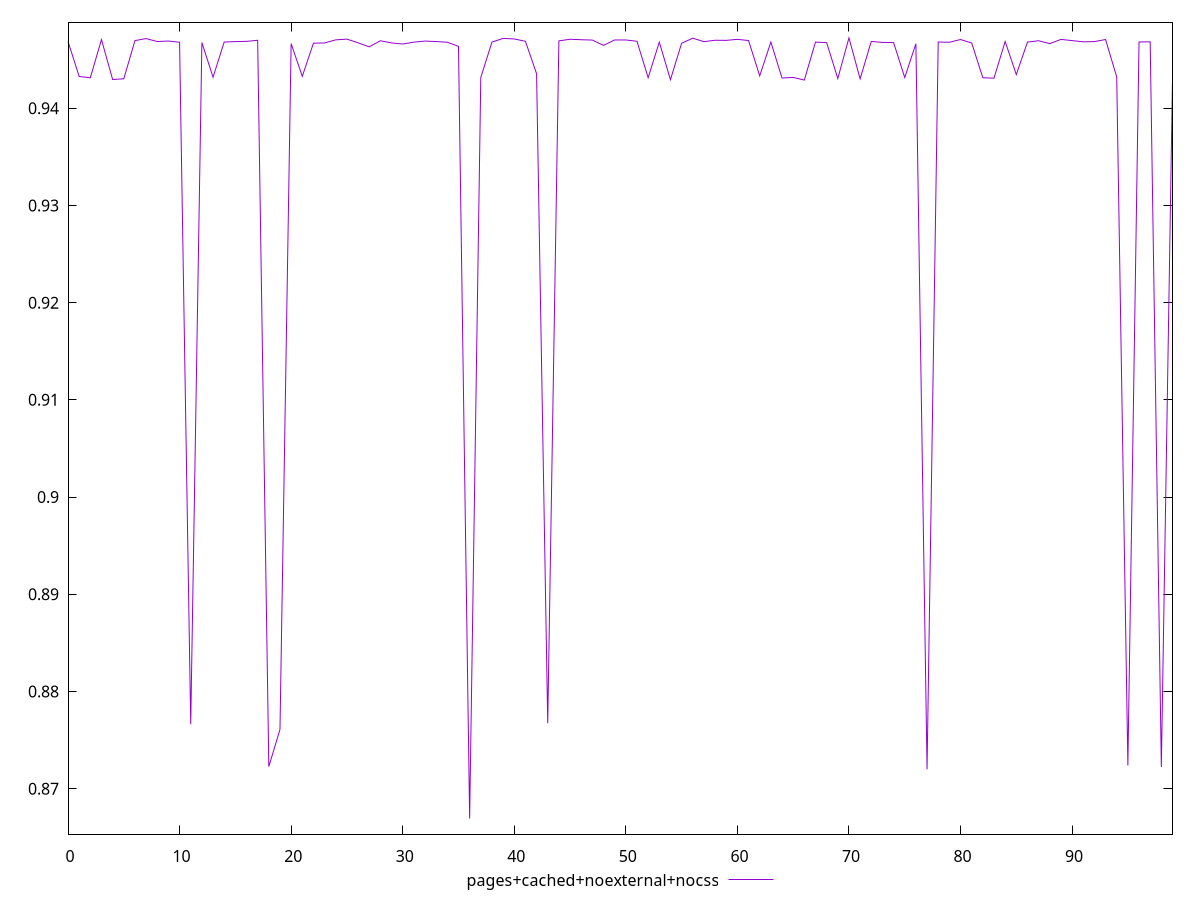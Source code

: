 reset

$pagesCachedNoexternalNocss <<EOF
0 0.9468746472654931
1 0.9432712658059027
2 0.9431344586679942
3 0.9470680216884486
4 0.9429574775537074
5 0.94303148125463
6 0.9469585483880885
7 0.9471696594716177
8 0.9468653257143995
9 0.9469161832634945
10 0.9467877367411556
11 0.8766232613733724
12 0.9467586811014919
13 0.94319351910991
14 0.946811444683743
15 0.9468593178370096
16 0.9468825741394159
17 0.9469927732008656
18 0.8722681687042164
19 0.8760925410826748
20 0.9466492046503254
21 0.9432849687710732
22 0.9466942474280536
23 0.9467169813083517
24 0.947035972070866
25 0.9471132771651486
26 0.9467340690053518
27 0.9463159761673243
28 0.9469424686011556
29 0.9467242190168765
30 0.9466084882978812
31 0.946801460719005
32 0.9469124449514007
33 0.9468620322302889
34 0.9467907004806821
35 0.9463702128061453
36 0.8669269914328439
37 0.943168282396435
38 0.9468073286922991
39 0.9471858936886666
40 0.9471291433456186
41 0.9468909313141566
42 0.9435514790637791
43 0.8767328038230988
44 0.946932473934148
45 0.9470998474474213
46 0.947050564589247
47 0.9470153698750247
48 0.9464673152854576
49 0.9470288101158613
50 0.9470261279382055
51 0.9468907737317
52 0.9431428885954668
53 0.9467997068348147
54 0.9429375421108912
55 0.9466901648155609
56 0.9472077979278886
57 0.9468520968385087
58 0.9469960223891808
59 0.9469851260392187
60 0.9470887174774317
61 0.9469689462359202
62 0.9433293623170431
63 0.9468101335295558
64 0.9431096579285482
65 0.9431740566797431
66 0.9428999271464161
67 0.9468045862896572
68 0.9467524256460312
69 0.9430603829615598
70 0.9472376389475392
71 0.9430246078201203
72 0.9468762406328569
73 0.9467739452922146
74 0.9467590632846811
75 0.9431632005185757
76 0.946635734270737
77 0.8719878032919707
78 0.9468135762095504
79 0.946789711523634
80 0.9470715937521466
81 0.946713577434017
82 0.9431404327476636
83 0.9430960611249012
84 0.946866639517165
85 0.943464804112779
86 0.9468057026825691
87 0.9469455969215342
88 0.9466481405072019
89 0.947084173790846
90 0.9469631561049823
91 0.9468352333601661
92 0.9468575917006048
93 0.9470706833956636
94 0.9432184740964886
95 0.8723800186869982
96 0.9468159111944487
97 0.9468359119411036
98 0.8722211918673318
99 0.9430143375181322
EOF

set key outside below
set xrange [0:99]
set yrange [0.86532077848255:0.9488438518978332]
set terminal svg size 640, 490 enhanced background rgb 'white'
set output "report_00007_2020-12-11T15:55:29.892Z/meta/score/comparison/line/9_vs_10.svg"

plot $pagesCachedNoexternalNocss title "pages+cached+noexternal+nocss" with line

reset
